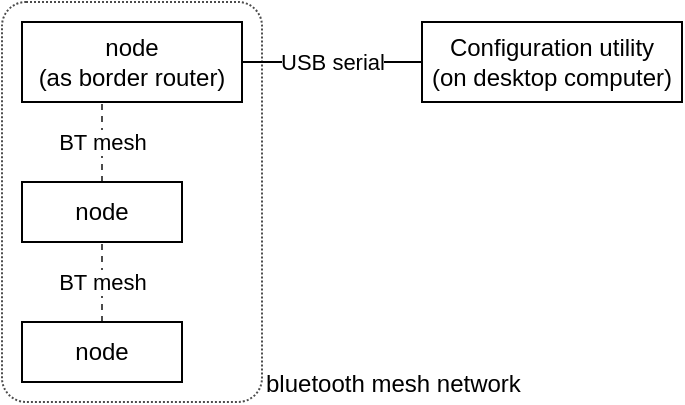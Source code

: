 <mxfile version="20.7.4" type="device" pages="4"><diagram name="architecture-lv1" id="dWg040635boJ6XjAoByq"><mxGraphModel dx="808" dy="495" grid="1" gridSize="10" guides="1" tooltips="1" connect="1" arrows="1" fold="1" page="1" pageScale="1" pageWidth="850" pageHeight="1100" math="0" shadow="0"><root><mxCell id="FznMt0DT_PVRl_NzNkE1-0"/><mxCell id="FznMt0DT_PVRl_NzNkE1-1" parent="FznMt0DT_PVRl_NzNkE1-0"/><mxCell id="FznMt0DT_PVRl_NzNkE1-2" value="bluetooth mesh network" style="rounded=1;whiteSpace=wrap;html=1;align=left;labelPosition=right;verticalLabelPosition=middle;verticalAlign=bottom;fillColor=none;strokeColor=#000000;opacity=70;arcSize=24;absoluteArcSize=1;dashed=1;dashPattern=1 1;" vertex="1" parent="FznMt0DT_PVRl_NzNkE1-1"><mxGeometry x="10" y="10" width="130" height="200" as="geometry"/></mxCell><mxCell id="FznMt0DT_PVRl_NzNkE1-3" value="BT mesh" style="edgeStyle=orthogonalEdgeStyle;rounded=0;orthogonalLoop=1;jettySize=auto;html=1;endArrow=none;endFill=0;elbow=vertical;dashed=1;opacity=70;arcSize=24;" edge="1" parent="FznMt0DT_PVRl_NzNkE1-1" source="FznMt0DT_PVRl_NzNkE1-4" target="FznMt0DT_PVRl_NzNkE1-6"><mxGeometry relative="1" as="geometry"/></mxCell><mxCell id="FznMt0DT_PVRl_NzNkE1-4" value="node" style="rounded=0;whiteSpace=wrap;html=1;arcSize=24;absoluteArcSize=1;" vertex="1" parent="FznMt0DT_PVRl_NzNkE1-1"><mxGeometry x="20" y="170" width="80" height="30" as="geometry"/></mxCell><mxCell id="FznMt0DT_PVRl_NzNkE1-5" value="BT mesh" style="edgeStyle=orthogonalEdgeStyle;rounded=0;orthogonalLoop=1;jettySize=auto;html=1;endArrow=none;endFill=0;dashed=1;opacity=70;elbow=vertical;arcSize=24;" edge="1" parent="FznMt0DT_PVRl_NzNkE1-1" source="FznMt0DT_PVRl_NzNkE1-6" target="FznMt0DT_PVRl_NzNkE1-8"><mxGeometry relative="1" as="geometry"><mxPoint x="45" y="100" as="targetPoint"/><Array as="points"><mxPoint x="60" y="80"/><mxPoint x="60" y="80"/></Array><mxPoint as="offset"/></mxGeometry></mxCell><mxCell id="FznMt0DT_PVRl_NzNkE1-6" value="node" style="rounded=0;whiteSpace=wrap;html=1;arcSize=24;absoluteArcSize=1;" vertex="1" parent="FznMt0DT_PVRl_NzNkE1-1"><mxGeometry x="20" y="100" width="80" height="30" as="geometry"/></mxCell><mxCell id="FznMt0DT_PVRl_NzNkE1-7" value="Configuration utility&lt;br&gt;(on desktop computer)" style="rounded=0;whiteSpace=wrap;html=1;labelPosition=center;verticalLabelPosition=middle;align=center;verticalAlign=middle;arcSize=24;absoluteArcSize=1;" vertex="1" parent="FznMt0DT_PVRl_NzNkE1-1"><mxGeometry x="220" y="20" width="130" height="40" as="geometry"/></mxCell><mxCell id="FznMt0DT_PVRl_NzNkE1-8" value="node&lt;br&gt;(as border router)" style="rounded=0;whiteSpace=wrap;html=1;labelPosition=center;verticalLabelPosition=middle;align=center;verticalAlign=middle;arcSize=24;absoluteArcSize=1;fillColor=none;labelBackgroundColor=default;" vertex="1" parent="FznMt0DT_PVRl_NzNkE1-1"><mxGeometry x="20" y="20" width="110" height="40" as="geometry"/></mxCell><mxCell id="FznMt0DT_PVRl_NzNkE1-14" value="USB serial" style="edgeStyle=orthogonalEdgeStyle;rounded=0;orthogonalLoop=1;jettySize=auto;html=1;endArrow=none;endFill=0;" edge="1" parent="FznMt0DT_PVRl_NzNkE1-1" source="FznMt0DT_PVRl_NzNkE1-7" target="FznMt0DT_PVRl_NzNkE1-8"><mxGeometry relative="1" as="geometry"><mxPoint x="345.029" y="110" as="sourcePoint"/><mxPoint x="250" y="45" as="targetPoint"/><Array as="points"><mxPoint x="215" y="40"/></Array></mxGeometry></mxCell></root></mxGraphModel></diagram><diagram id="TQBjHMX74tOWVntnVVwY" name="architecture-lv2"><mxGraphModel dx="673" dy="413" grid="1" gridSize="10" guides="1" tooltips="1" connect="1" arrows="1" fold="1" page="1" pageScale="1" pageWidth="850" pageHeight="1100" math="0" shadow="0"><root><mxCell id="0"/><mxCell id="1" parent="0"/><mxCell id="p97jYpEIEc5brwOUeREt-18" value="bluetooth mesh network" style="rounded=1;whiteSpace=wrap;html=1;align=left;labelPosition=center;verticalLabelPosition=bottom;verticalAlign=top;fillColor=none;strokeColor=#000000;opacity=70;arcSize=24;absoluteArcSize=1;dashed=1;dashPattern=1 1;" parent="1" vertex="1"><mxGeometry x="10" y="10" width="260" height="230" as="geometry"/></mxCell><mxCell id="p97jYpEIEc5brwOUeREt-37" value="BT mesh" style="edgeStyle=orthogonalEdgeStyle;rounded=0;orthogonalLoop=1;jettySize=auto;html=1;endArrow=none;endFill=0;elbow=vertical;dashed=1;opacity=70;arcSize=24;" parent="1" source="p97jYpEIEc5brwOUeREt-6" target="p97jYpEIEc5brwOUeREt-7" edge="1"><mxGeometry relative="1" as="geometry"/></mxCell><mxCell id="p97jYpEIEc5brwOUeREt-6" value="node" style="rounded=0;whiteSpace=wrap;html=1;arcSize=24;absoluteArcSize=1;" parent="1" vertex="1"><mxGeometry x="20" y="180" width="110" height="50" as="geometry"/></mxCell><mxCell id="p97jYpEIEc5brwOUeREt-16" value="BT mesh" style="edgeStyle=orthogonalEdgeStyle;rounded=0;orthogonalLoop=1;jettySize=auto;html=1;endArrow=none;endFill=0;dashed=1;opacity=70;elbow=vertical;arcSize=24;" parent="1" source="p97jYpEIEc5brwOUeREt-7" target="p97jYpEIEc5brwOUeREt-1" edge="1"><mxGeometry x="-0.429" relative="1" as="geometry"><mxPoint x="45" y="100" as="targetPoint"/><Array as="points"><mxPoint x="75" y="70"/></Array><mxPoint as="offset"/></mxGeometry></mxCell><mxCell id="p97jYpEIEc5brwOUeREt-7" value="node" style="rounded=0;whiteSpace=wrap;html=1;arcSize=24;absoluteArcSize=1;" parent="1" vertex="1"><mxGeometry x="20" y="100" width="110" height="50" as="geometry"/></mxCell><mxCell id="p97jYpEIEc5brwOUeREt-24" value="Configuration utility&lt;br&gt;(on desktop computer)" style="rounded=1;whiteSpace=wrap;html=1;labelPosition=center;verticalLabelPosition=bottom;align=right;verticalAlign=top;arcSize=24;opacity=70;absoluteArcSize=1;dashed=1;dashPattern=1 1;" parent="1" vertex="1"><mxGeometry x="280" y="100" width="130" height="110" as="geometry"/></mxCell><mxCell id="p97jYpEIEc5brwOUeREt-1" value="node&lt;br&gt;(as border router)" style="rounded=1;whiteSpace=wrap;html=1;labelPosition=center;verticalLabelPosition=bottom;align=right;verticalAlign=top;arcSize=24;opacity=70;absoluteArcSize=1;dashed=1;dashPattern=1 1;fillColor=none;labelBackgroundColor=default;" parent="1" vertex="1"><mxGeometry x="150" y="20" width="110" height="100" as="geometry"/></mxCell><mxCell id="p97jYpEIEc5brwOUeREt-15" style="edgeStyle=orthogonalEdgeStyle;rounded=0;orthogonalLoop=1;jettySize=auto;html=1;exitX=0.5;exitY=0;exitDx=0;exitDy=0;endArrow=none;endFill=0;arcSize=24;" parent="1" source="p97jYpEIEc5brwOUeREt-4" target="p97jYpEIEc5brwOUeREt-2" edge="1"><mxGeometry relative="1" as="geometry"><Array as="points"><mxPoint x="230" y="40"/></Array></mxGeometry></mxCell><mxCell id="p97jYpEIEc5brwOUeREt-4" value="light" style="rounded=0;whiteSpace=wrap;html=1;arcSize=24;absoluteArcSize=1;" parent="1" vertex="1"><mxGeometry x="210" y="80" width="40" height="30" as="geometry"/></mxCell><mxCell id="p97jYpEIEc5brwOUeREt-3" value="button" style="rounded=0;whiteSpace=wrap;html=1;arcSize=24;absoluteArcSize=1;" parent="1" vertex="1"><mxGeometry x="160" y="80" width="40" height="30" as="geometry"/></mxCell><mxCell id="p97jYpEIEc5brwOUeREt-2" value="nRF528xx" style="rounded=0;whiteSpace=wrap;html=1;arcSize=24;absoluteArcSize=1;" parent="1" vertex="1"><mxGeometry x="160" y="30" width="90" height="30" as="geometry"/></mxCell><mxCell id="p97jYpEIEc5brwOUeREt-13" value="" style="endArrow=none;html=1;rounded=0;exitX=0.5;exitY=0;exitDx=0;exitDy=0;edgeStyle=orthogonalEdgeStyle;arcSize=24;" parent="1" source="p97jYpEIEc5brwOUeREt-3" target="p97jYpEIEc5brwOUeREt-2" edge="1"><mxGeometry width="50" height="50" relative="1" as="geometry"><mxPoint x="186.25" y="60" as="sourcePoint"/><mxPoint x="246.667" y="10" as="targetPoint"/><Array as="points"><mxPoint x="240" y="40"/><mxPoint x="240" y="40"/></Array></mxGeometry></mxCell><mxCell id="8e1gvSCmQ0871Qgqz4C9-4" value="USB serial" style="edgeStyle=orthogonalEdgeStyle;rounded=0;orthogonalLoop=1;jettySize=auto;html=1;endArrow=none;endFill=0;" parent="1" source="p97jYpEIEc5brwOUeREt-35" target="p97jYpEIEc5brwOUeREt-2" edge="1"><mxGeometry relative="1" as="geometry"><mxPoint x="345" y="40" as="targetPoint"/><Array as="points"><mxPoint x="345" y="45"/></Array></mxGeometry></mxCell><mxCell id="p97jYpEIEc5brwOUeREt-35" value="serial port communication" style="rounded=0;whiteSpace=wrap;html=1;arcSize=24;absoluteArcSize=1;" parent="1" vertex="1"><mxGeometry x="290" y="110" width="110" height="50" as="geometry"/></mxCell><mxCell id="8e1gvSCmQ0871Qgqz4C9-1" value="configuration GUI" style="rounded=0;whiteSpace=wrap;html=1;arcSize=24;absoluteArcSize=1;" parent="1" vertex="1"><mxGeometry x="290" y="170" width="110" height="30" as="geometry"/></mxCell></root></mxGraphModel></diagram><diagram id="rUv2yiT5bNfH3vxD9CJS" name="demo"><mxGraphModel dx="1414" dy="867" grid="1" gridSize="10" guides="1" tooltips="1" connect="1" arrows="1" fold="1" page="1" pageScale="1" pageWidth="1169" pageHeight="827" math="0" shadow="0"><root><mxCell id="hy0a0oWnqL81bg7zwTak-0"/><mxCell id="hy0a0oWnqL81bg7zwTak-1" parent="hy0a0oWnqL81bg7zwTak-0"/><mxCell id="hy0a0oWnqL81bg7zwTak-8" value="" style="edgeStyle=orthogonalEdgeStyle;rounded=0;orthogonalLoop=1;jettySize=auto;html=1;entryX=0.5;entryY=0;entryDx=0;entryDy=0;" parent="hy0a0oWnqL81bg7zwTak-1" source="hy0a0oWnqL81bg7zwTak-2" target="hy0a0oWnqL81bg7zwTak-3" edge="1"><mxGeometry relative="1" as="geometry"><mxPoint x="50" y="180" as="targetPoint"/></mxGeometry></mxCell><mxCell id="hy0a0oWnqL81bg7zwTak-11" style="edgeStyle=orthogonalEdgeStyle;rounded=0;orthogonalLoop=1;jettySize=auto;html=1;entryX=0;entryY=0.5;entryDx=0;entryDy=0;" parent="hy0a0oWnqL81bg7zwTak-1" source="hy0a0oWnqL81bg7zwTak-2" target="hy0a0oWnqL81bg7zwTak-6" edge="1"><mxGeometry relative="1" as="geometry"/></mxCell><mxCell id="hy0a0oWnqL81bg7zwTak-2" value="Dev kit&lt;br&gt;Client&lt;br&gt;Switch" style="ellipse;whiteSpace=wrap;html=1;aspect=fixed;" parent="hy0a0oWnqL81bg7zwTak-1" vertex="1"><mxGeometry width="100" height="100" as="geometry"/></mxCell><mxCell id="hy0a0oWnqL81bg7zwTak-3" value="Dev kit&lt;br&gt;Server&lt;br&gt;Light" style="ellipse;whiteSpace=wrap;html=1;aspect=fixed;" parent="hy0a0oWnqL81bg7zwTak-1" vertex="1"><mxGeometry y="213" width="100" height="100" as="geometry"/></mxCell><mxCell id="hy0a0oWnqL81bg7zwTak-12" style="edgeStyle=orthogonalEdgeStyle;rounded=0;orthogonalLoop=1;jettySize=auto;html=1;entryX=0.5;entryY=1;entryDx=0;entryDy=0;" parent="hy0a0oWnqL81bg7zwTak-1" source="hy0a0oWnqL81bg7zwTak-5" target="hy0a0oWnqL81bg7zwTak-6" edge="1"><mxGeometry relative="1" as="geometry"/></mxCell><mxCell id="hy0a0oWnqL81bg7zwTak-13" style="edgeStyle=orthogonalEdgeStyle;rounded=0;orthogonalLoop=1;jettySize=auto;html=1;entryX=1;entryY=0.5;entryDx=0;entryDy=0;" parent="hy0a0oWnqL81bg7zwTak-1" source="hy0a0oWnqL81bg7zwTak-5" target="hy0a0oWnqL81bg7zwTak-3" edge="1"><mxGeometry relative="1" as="geometry"/></mxCell><mxCell id="hy0a0oWnqL81bg7zwTak-5" value="Dongle&lt;br&gt;Client&lt;br&gt;Switch" style="ellipse;whiteSpace=wrap;html=1;aspect=fixed;" parent="hy0a0oWnqL81bg7zwTak-1" vertex="1"><mxGeometry x="260" y="213" width="100" height="100" as="geometry"/></mxCell><mxCell id="hy0a0oWnqL81bg7zwTak-6" value="Dongle&lt;br&gt;Server&lt;br&gt;Light" style="ellipse;whiteSpace=wrap;html=1;aspect=fixed;" parent="hy0a0oWnqL81bg7zwTak-1" vertex="1"><mxGeometry x="260" width="100" height="100" as="geometry"/></mxCell></root></mxGraphModel></diagram><diagram id="zfEZus7OmDisMN2gApZM" name="protocol"><mxGraphModel dx="673" dy="413" grid="1" gridSize="10" guides="1" tooltips="1" connect="1" arrows="1" fold="1" page="1" pageScale="1" pageWidth="850" pageHeight="1100" math="0" shadow="0"><root><mxCell id="0"/><mxCell id="1" parent="0"/><mxCell id="_oryhrIeFK6-8o5Usvi5-1" value="Client" style="shape=umlLifeline;perimeter=lifelinePerimeter;container=1;collapsible=0;recursiveResize=0;rounded=0;shadow=0;strokeWidth=1;size=20;" parent="1" vertex="1"><mxGeometry width="60" height="300" as="geometry"/></mxCell><mxCell id="_oryhrIeFK6-8o5Usvi5-2" value="Server" style="shape=umlLifeline;perimeter=lifelinePerimeter;container=1;collapsible=0;recursiveResize=0;rounded=0;shadow=0;strokeWidth=1;size=20;" parent="1" vertex="1"><mxGeometry x="170" width="60" height="300" as="geometry"/></mxCell><mxCell id="_oryhrIeFK6-8o5Usvi5-3" value="[6] response (net join, ok)" style="verticalAlign=bottom;endArrow=open;dashed=1;endSize=8;shadow=0;strokeWidth=1;" parent="1" source="_oryhrIeFK6-8o5Usvi5-2" target="_oryhrIeFK6-8o5Usvi5-1" edge="1"><mxGeometry relative="1" as="geometry"><mxPoint x="55" y="232.0" as="targetPoint"/><mxPoint x="225" y="232.0" as="sourcePoint"/><Array as="points"><mxPoint x="140" y="270"/></Array></mxGeometry></mxCell><mxCell id="_oryhrIeFK6-8o5Usvi5-4" value="[2] net join" style="verticalAlign=bottom;endArrow=block;shadow=0;strokeWidth=1;" parent="1" source="_oryhrIeFK6-8o5Usvi5-1" target="_oryhrIeFK6-8o5Usvi5-2" edge="1"><mxGeometry relative="1" as="geometry"><mxPoint x="55" y="80.0" as="sourcePoint"/><Array as="points"><mxPoint x="140" y="220"/></Array></mxGeometry></mxCell><mxCell id="_oryhrIeFK6-8o5Usvi5-5" value="[4] ping" style="verticalAlign=bottom;endArrow=block;shadow=0;strokeWidth=1;" parent="1" source="_oryhrIeFK6-8o5Usvi5-2" target="_oryhrIeFK6-8o5Usvi5-1" edge="1"><mxGeometry relative="1" as="geometry"><mxPoint x="59.929" y="100" as="sourcePoint"/><mxPoint x="239.5" y="100" as="targetPoint"/><Array as="points"><mxPoint x="160" y="70"/></Array></mxGeometry></mxCell><mxCell id="_oryhrIeFK6-8o5Usvi5-6" value="[0] response (ping, ok)" style="verticalAlign=bottom;endArrow=open;dashed=1;endSize=8;shadow=0;strokeWidth=1;" parent="1" source="_oryhrIeFK6-8o5Usvi5-1" target="_oryhrIeFK6-8o5Usvi5-2" edge="1"><mxGeometry relative="1" as="geometry"><mxPoint x="59.929" y="200" as="targetPoint"/><mxPoint x="239.5" y="200" as="sourcePoint"/><Array as="points"><mxPoint x="140" y="90"/></Array></mxGeometry></mxCell><mxCell id="_oryhrIeFK6-8o5Usvi5-7" value="[1] get node" style="verticalAlign=bottom;endArrow=block;shadow=0;strokeWidth=1;" parent="1" source="_oryhrIeFK6-8o5Usvi5-1" target="_oryhrIeFK6-8o5Usvi5-2" edge="1"><mxGeometry relative="1" as="geometry"><mxPoint x="59.929" y="210" as="sourcePoint"/><mxPoint x="239.5" y="210" as="targetPoint"/><Array as="points"><mxPoint x="140" y="140"/></Array></mxGeometry></mxCell><mxCell id="_oryhrIeFK6-8o5Usvi5-8" value="[5] response (get node, ok)" style="verticalAlign=bottom;endArrow=open;dashed=1;endSize=8;shadow=0;strokeWidth=1;" parent="1" source="_oryhrIeFK6-8o5Usvi5-2" target="_oryhrIeFK6-8o5Usvi5-1" edge="1"><mxGeometry relative="1" as="geometry"><mxPoint x="239.5" y="100" as="targetPoint"/><mxPoint x="59.929" y="100" as="sourcePoint"/><Array as="points"><mxPoint x="150" y="170"/></Array></mxGeometry></mxCell></root></mxGraphModel></diagram></mxfile>